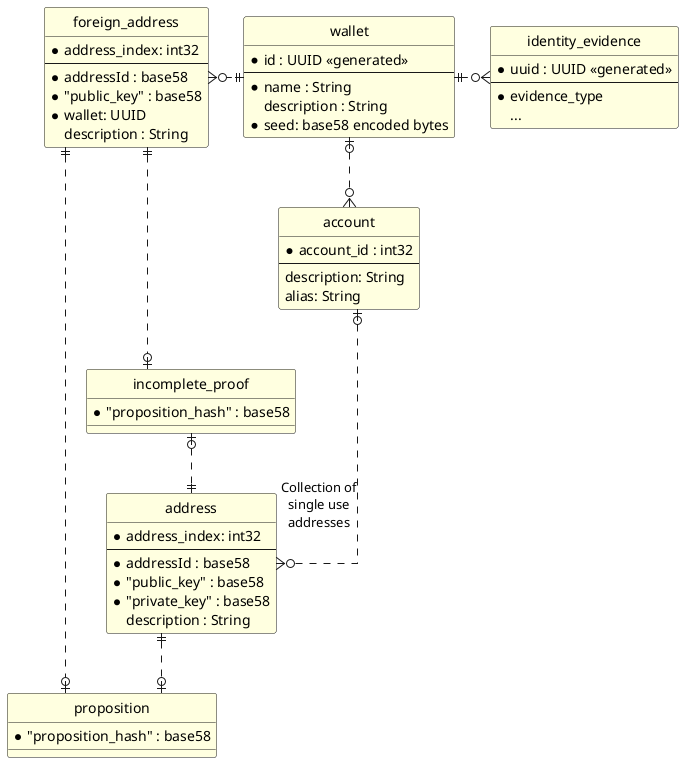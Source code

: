 @startuml

' hide the spot
hide circle

' avoid problems with angled crows feet
skinparam linetype ortho

entity wallet #lightyellow {
  *id : UUID <<generated>>
  --
  *name : String
  description : String
  *seed: base58 encoded bytes
}

entity "identity_evidence" as identity #lightyellow {
  *uuid : UUID <<generated>>
  --
  *evidence_type
  ...
}

entity account #lightyellow {
  *account_id : int32
  --
  description: String
  alias: String
}

entity "address" as addr #lightyellow {
  *address_index: int32
  --
  *addressId : base58
  *"public_key" : base58
  *"private_key" : base58
  description : String
}

entity "foreign_address" as foreign #lightyellow {
  *address_index: int32
  --
  *addressId : base58
  *"public_key" : base58
  *wallet: UUID
  description : String
}

entity "proposition" as prop #lightyellow {
  *"proposition_hash" : base58
}

entity "incomplete_proof" as proof #lightyellow {
  *"proposition_hash" : base58
}

foreign }o.|| wallet
wallet ||.o{ identity
wallet |o..o{ account
account |o...o{ addr : "Collection of\nsingle use\naddresses"
addr ||..o| prop
proof |o.||addr
foreign ||..o| prop
foreign ||..o| proof
@enduml
